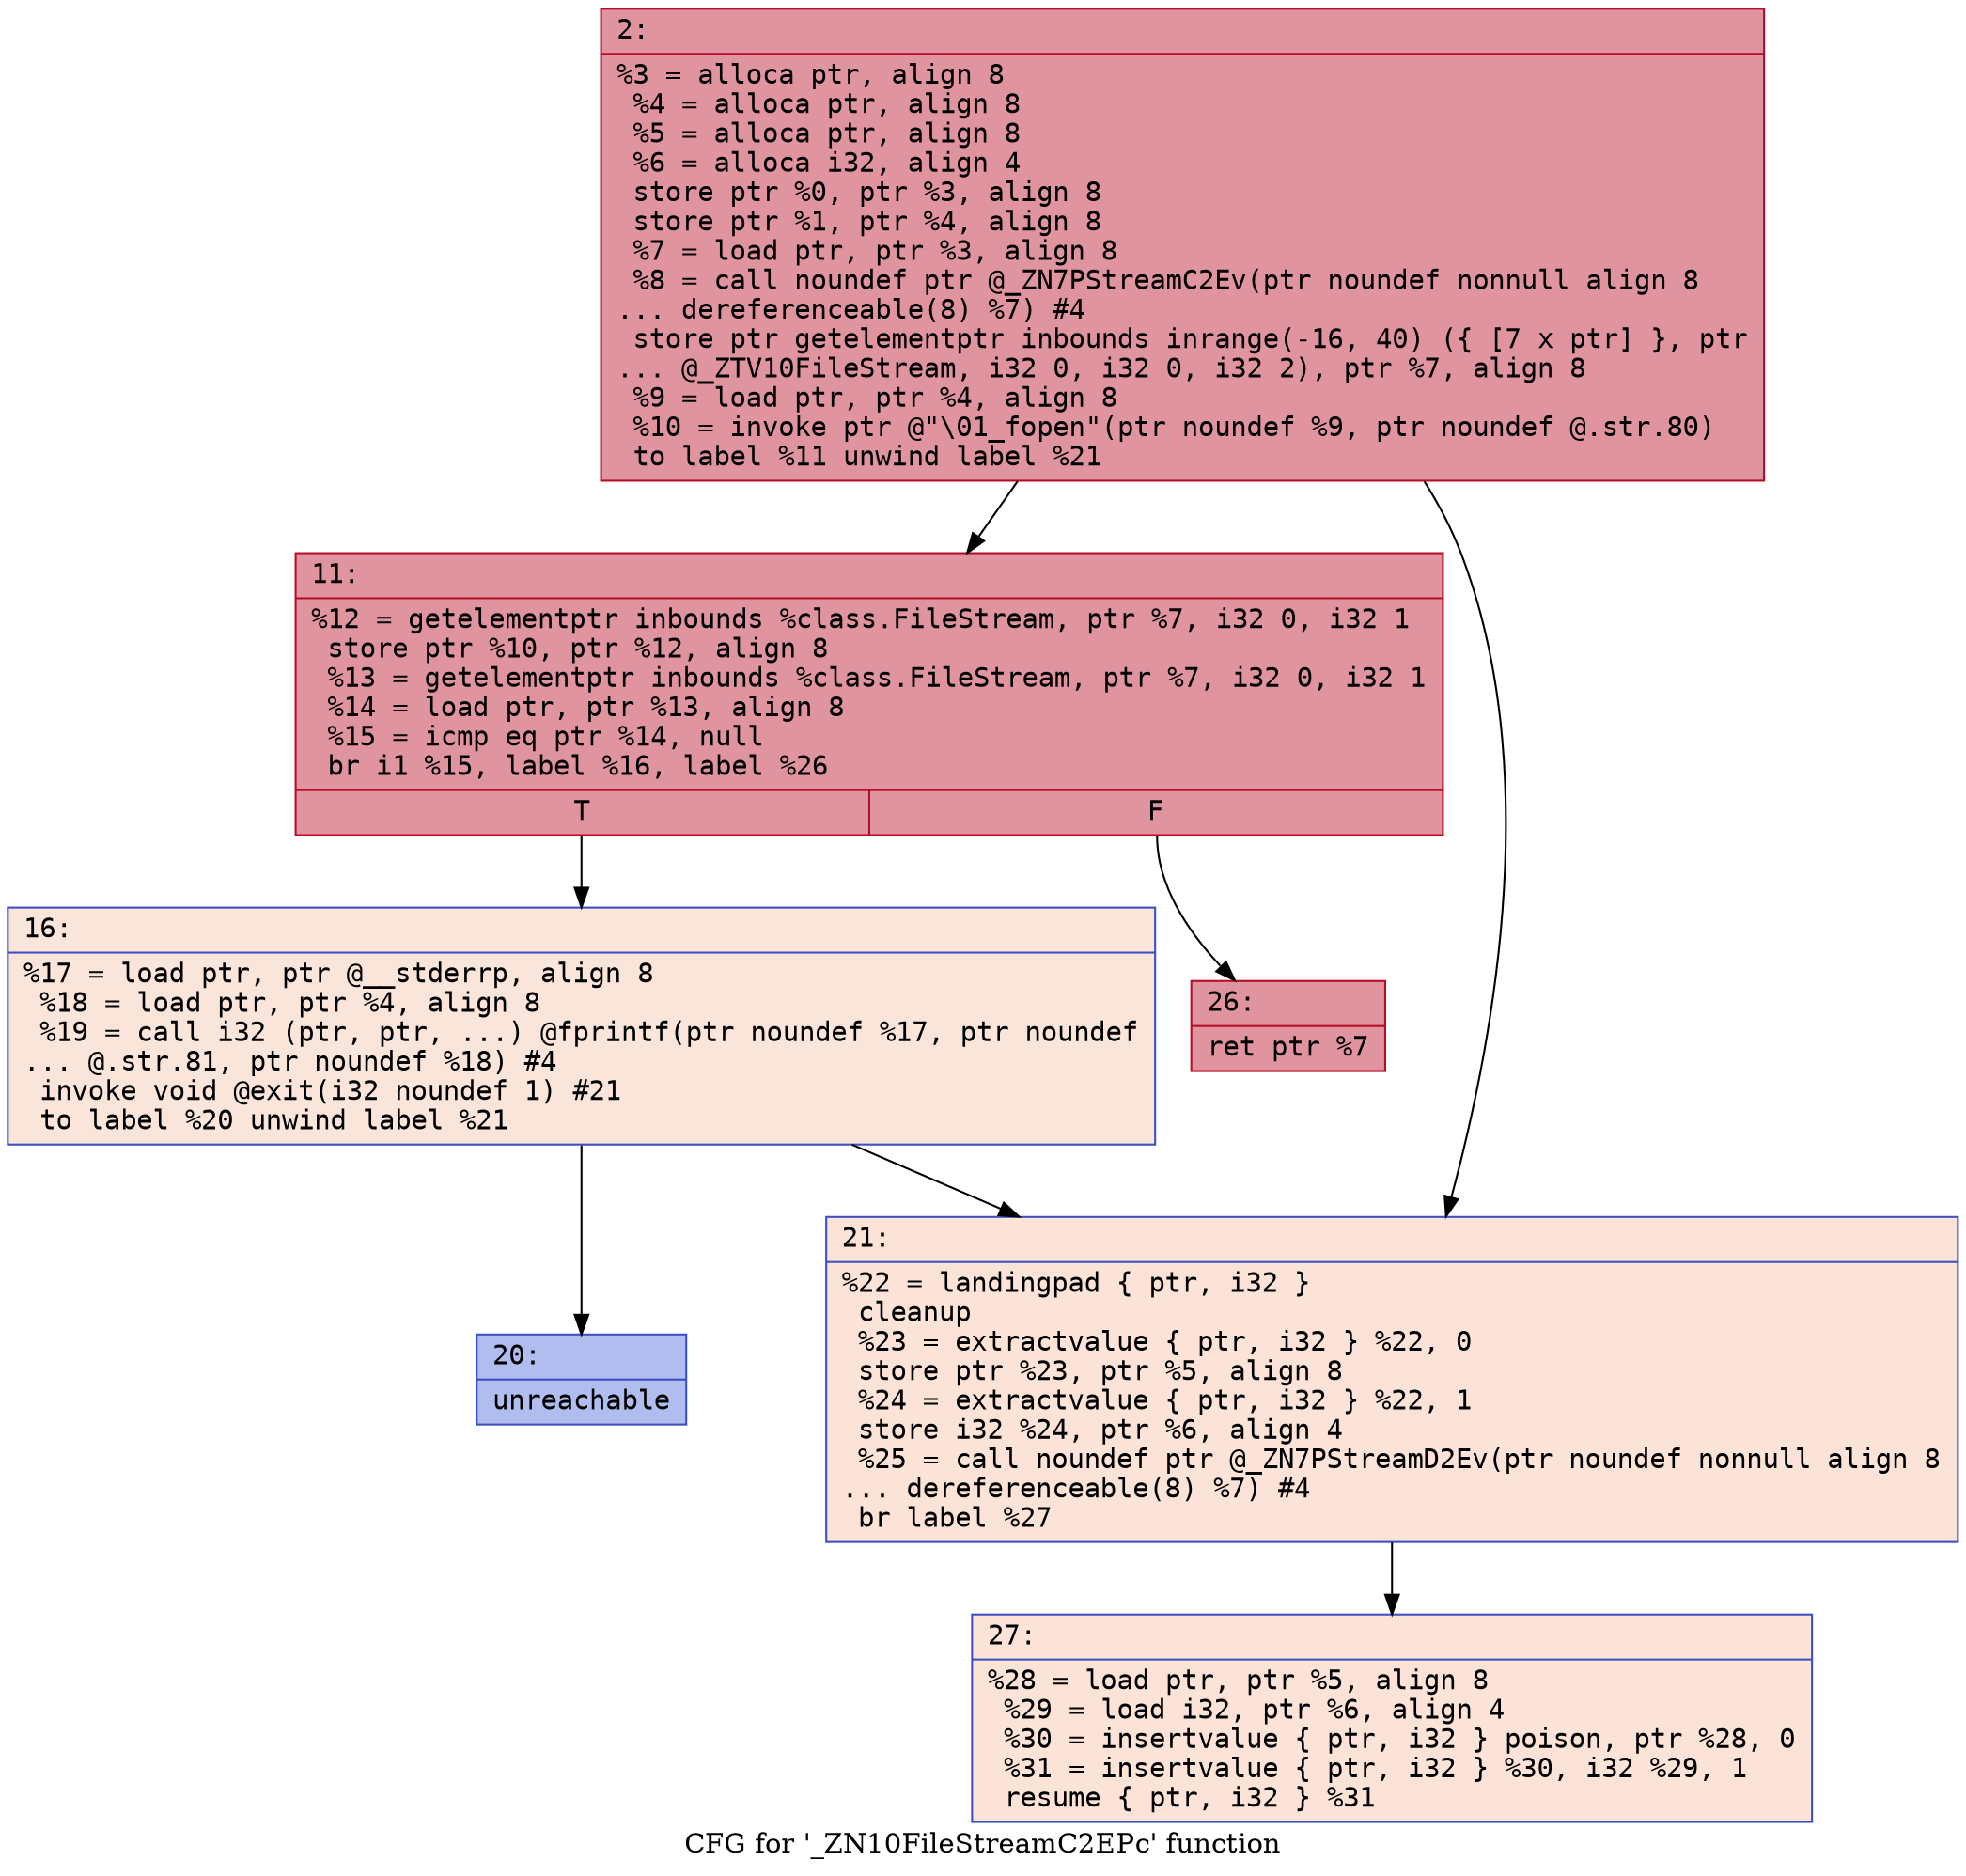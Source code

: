 digraph "CFG for '_ZN10FileStreamC2EPc' function" {
	label="CFG for '_ZN10FileStreamC2EPc' function";

	Node0x600000939d60 [shape=record,color="#b70d28ff", style=filled, fillcolor="#b70d2870" fontname="Courier",label="{2:\l|  %3 = alloca ptr, align 8\l  %4 = alloca ptr, align 8\l  %5 = alloca ptr, align 8\l  %6 = alloca i32, align 4\l  store ptr %0, ptr %3, align 8\l  store ptr %1, ptr %4, align 8\l  %7 = load ptr, ptr %3, align 8\l  %8 = call noundef ptr @_ZN7PStreamC2Ev(ptr noundef nonnull align 8\l... dereferenceable(8) %7) #4\l  store ptr getelementptr inbounds inrange(-16, 40) (\{ [7 x ptr] \}, ptr\l... @_ZTV10FileStream, i32 0, i32 0, i32 2), ptr %7, align 8\l  %9 = load ptr, ptr %4, align 8\l  %10 = invoke ptr @\"\\01_fopen\"(ptr noundef %9, ptr noundef @.str.80)\l          to label %11 unwind label %21\l}"];
	Node0x600000939d60 -> Node0x600000939db0[tooltip="2 -> 11\nProbability 100.00%" ];
	Node0x600000939d60 -> Node0x600000939ea0[tooltip="2 -> 21\nProbability 0.00%" ];
	Node0x600000939db0 [shape=record,color="#b70d28ff", style=filled, fillcolor="#b70d2870" fontname="Courier",label="{11:\l|  %12 = getelementptr inbounds %class.FileStream, ptr %7, i32 0, i32 1\l  store ptr %10, ptr %12, align 8\l  %13 = getelementptr inbounds %class.FileStream, ptr %7, i32 0, i32 1\l  %14 = load ptr, ptr %13, align 8\l  %15 = icmp eq ptr %14, null\l  br i1 %15, label %16, label %26\l|{<s0>T|<s1>F}}"];
	Node0x600000939db0:s0 -> Node0x600000939e00[tooltip="11 -> 16\nProbability 0.00%" ];
	Node0x600000939db0:s1 -> Node0x600000939ef0[tooltip="11 -> 26\nProbability 100.00%" ];
	Node0x600000939e00 [shape=record,color="#3d50c3ff", style=filled, fillcolor="#f4c5ad70" fontname="Courier",label="{16:\l|  %17 = load ptr, ptr @__stderrp, align 8\l  %18 = load ptr, ptr %4, align 8\l  %19 = call i32 (ptr, ptr, ...) @fprintf(ptr noundef %17, ptr noundef\l... @.str.81, ptr noundef %18) #4\l  invoke void @exit(i32 noundef 1) #21\l          to label %20 unwind label %21\l}"];
	Node0x600000939e00 -> Node0x600000939e50[tooltip="16 -> 20\nProbability 0.00%" ];
	Node0x600000939e00 -> Node0x600000939ea0[tooltip="16 -> 21\nProbability 100.00%" ];
	Node0x600000939e50 [shape=record,color="#3d50c3ff", style=filled, fillcolor="#4f69d970" fontname="Courier",label="{20:\l|  unreachable\l}"];
	Node0x600000939ea0 [shape=record,color="#3d50c3ff", style=filled, fillcolor="#f6bfa670" fontname="Courier",label="{21:\l|  %22 = landingpad \{ ptr, i32 \}\l          cleanup\l  %23 = extractvalue \{ ptr, i32 \} %22, 0\l  store ptr %23, ptr %5, align 8\l  %24 = extractvalue \{ ptr, i32 \} %22, 1\l  store i32 %24, ptr %6, align 4\l  %25 = call noundef ptr @_ZN7PStreamD2Ev(ptr noundef nonnull align 8\l... dereferenceable(8) %7) #4\l  br label %27\l}"];
	Node0x600000939ea0 -> Node0x600000939f40[tooltip="21 -> 27\nProbability 100.00%" ];
	Node0x600000939ef0 [shape=record,color="#b70d28ff", style=filled, fillcolor="#b70d2870" fontname="Courier",label="{26:\l|  ret ptr %7\l}"];
	Node0x600000939f40 [shape=record,color="#3d50c3ff", style=filled, fillcolor="#f6bfa670" fontname="Courier",label="{27:\l|  %28 = load ptr, ptr %5, align 8\l  %29 = load i32, ptr %6, align 4\l  %30 = insertvalue \{ ptr, i32 \} poison, ptr %28, 0\l  %31 = insertvalue \{ ptr, i32 \} %30, i32 %29, 1\l  resume \{ ptr, i32 \} %31\l}"];
}
